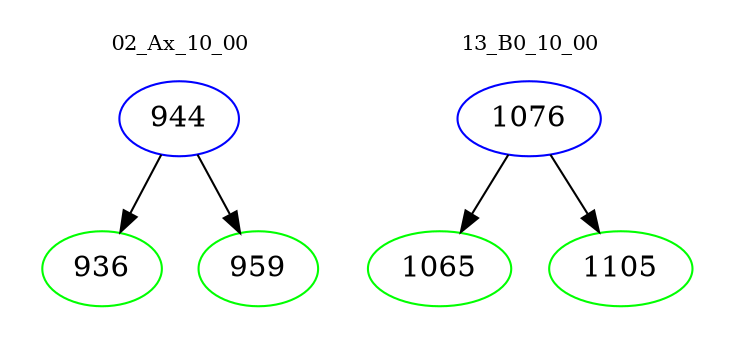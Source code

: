 digraph{
subgraph cluster_0 {
color = white
label = "02_Ax_10_00";
fontsize=10;
T0_944 [label="944", color="blue"]
T0_944 -> T0_936 [color="black"]
T0_936 [label="936", color="green"]
T0_944 -> T0_959 [color="black"]
T0_959 [label="959", color="green"]
}
subgraph cluster_1 {
color = white
label = "13_B0_10_00";
fontsize=10;
T1_1076 [label="1076", color="blue"]
T1_1076 -> T1_1065 [color="black"]
T1_1065 [label="1065", color="green"]
T1_1076 -> T1_1105 [color="black"]
T1_1105 [label="1105", color="green"]
}
}
